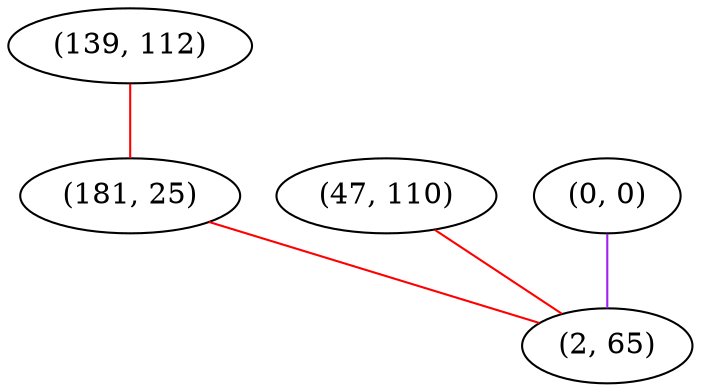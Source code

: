 graph "" {
"(139, 112)";
"(181, 25)";
"(47, 110)";
"(0, 0)";
"(2, 65)";
"(139, 112)" -- "(181, 25)"  [color=red, key=0, weight=1];
"(181, 25)" -- "(2, 65)"  [color=red, key=0, weight=1];
"(47, 110)" -- "(2, 65)"  [color=red, key=0, weight=1];
"(0, 0)" -- "(2, 65)"  [color=purple, key=0, weight=4];
}
